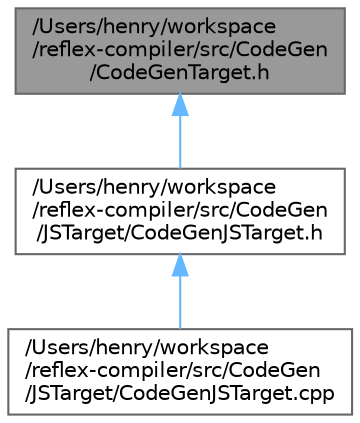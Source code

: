 digraph "/Users/henry/workspace/reflex-compiler/src/CodeGen/CodeGenTarget.h"
{
 // LATEX_PDF_SIZE
  bgcolor="transparent";
  edge [fontname=Helvetica,fontsize=10,labelfontname=Helvetica,labelfontsize=10];
  node [fontname=Helvetica,fontsize=10,shape=box,height=0.2,width=0.4];
  Node1 [id="Node000001",label="/Users/henry/workspace\l/reflex-compiler/src/CodeGen\l/CodeGenTarget.h",height=0.2,width=0.4,color="gray40", fillcolor="grey60", style="filled", fontcolor="black",tooltip=" "];
  Node1 -> Node2 [id="edge1_Node000001_Node000002",dir="back",color="steelblue1",style="solid",tooltip=" "];
  Node2 [id="Node000002",label="/Users/henry/workspace\l/reflex-compiler/src/CodeGen\l/JSTarget/CodeGenJSTarget.h",height=0.2,width=0.4,color="grey40", fillcolor="white", style="filled",URL="$CodeGenJSTarget_8h.html",tooltip=" "];
  Node2 -> Node3 [id="edge2_Node000002_Node000003",dir="back",color="steelblue1",style="solid",tooltip=" "];
  Node3 [id="Node000003",label="/Users/henry/workspace\l/reflex-compiler/src/CodeGen\l/JSTarget/CodeGenJSTarget.cpp",height=0.2,width=0.4,color="grey40", fillcolor="white", style="filled",URL="$CodeGenJSTarget_8cpp.html",tooltip=" "];
}

